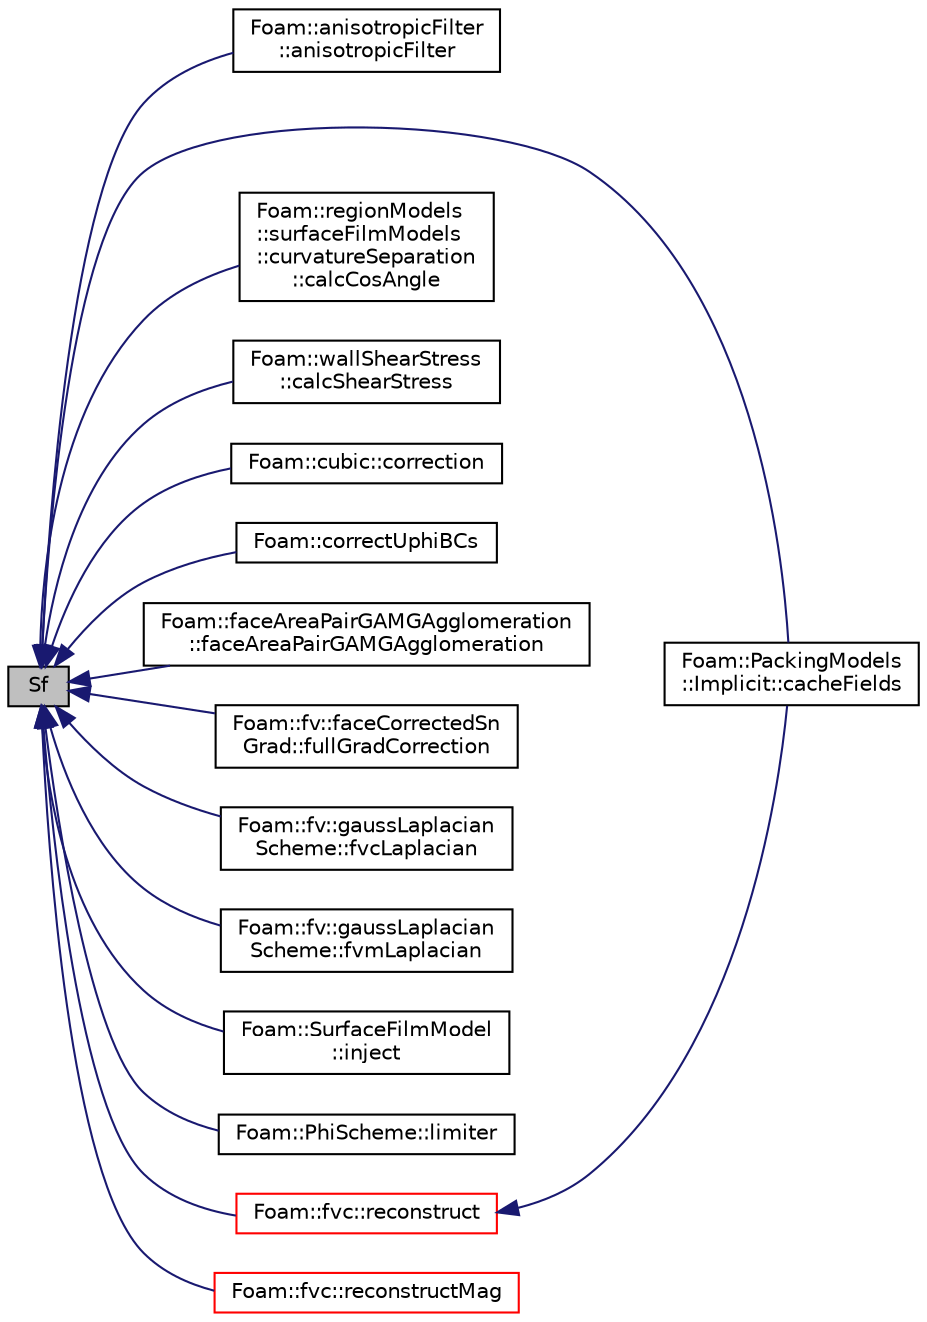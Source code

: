 digraph "Sf"
{
  bgcolor="transparent";
  edge [fontname="Helvetica",fontsize="10",labelfontname="Helvetica",labelfontsize="10"];
  node [fontname="Helvetica",fontsize="10",shape=record];
  rankdir="LR";
  Node1 [label="Sf",height=0.2,width=0.4,color="black", fillcolor="grey75", style="filled", fontcolor="black"];
  Node1 -> Node2 [dir="back",color="midnightblue",fontsize="10",style="solid",fontname="Helvetica"];
  Node2 [label="Foam::anisotropicFilter\l::anisotropicFilter",height=0.2,width=0.4,color="black",URL="$a00057.html#a1054a3bdd9be3f4b6109caf21ffcf3b9",tooltip="Construct from components. "];
  Node1 -> Node3 [dir="back",color="midnightblue",fontsize="10",style="solid",fontname="Helvetica"];
  Node3 [label="Foam::PackingModels\l::Implicit::cacheFields",height=0.2,width=0.4,color="black",URL="$a01031.html#a6005414ac27ae3e0b5a783ba216c1906",tooltip="Calculate the inter particles stresses. "];
  Node1 -> Node4 [dir="back",color="midnightblue",fontsize="10",style="solid",fontname="Helvetica"];
  Node4 [label="Foam::regionModels\l::surfaceFilmModels\l::curvatureSeparation\l::calcCosAngle",height=0.2,width=0.4,color="black",URL="$a00440.html#a1d6b5a28655335fe9dcdeafcf44d0056",tooltip="Calculate the cosine of the angle between gravity vector and. "];
  Node1 -> Node5 [dir="back",color="midnightblue",fontsize="10",style="solid",fontname="Helvetica"];
  Node5 [label="Foam::wallShearStress\l::calcShearStress",height=0.2,width=0.4,color="black",URL="$a02835.html#a8a6d77ce57a081d39fa4e76f5415edec",tooltip="Calculate the shear stress. "];
  Node1 -> Node6 [dir="back",color="midnightblue",fontsize="10",style="solid",fontname="Helvetica"];
  Node6 [label="Foam::cubic::correction",height=0.2,width=0.4,color="black",URL="$a00437.html#a575a424a2a3d61de0e8d6ad368b61be1",tooltip="Return the explicit correction to the face-interpolate. "];
  Node1 -> Node7 [dir="back",color="midnightblue",fontsize="10",style="solid",fontname="Helvetica"];
  Node7 [label="Foam::correctUphiBCs",height=0.2,width=0.4,color="black",URL="$a10675.html#a4908ea05b85fdeaef82622b27418b56b",tooltip="If the mesh is moving correct the velocity BCs on the moving walls to. "];
  Node1 -> Node8 [dir="back",color="midnightblue",fontsize="10",style="solid",fontname="Helvetica"];
  Node8 [label="Foam::faceAreaPairGAMGAgglomeration\l::faceAreaPairGAMGAgglomeration",height=0.2,width=0.4,color="black",URL="$a00711.html#a7906519c7c208b56f01aaf7addac8958",tooltip="Construct given mesh and controls. "];
  Node1 -> Node9 [dir="back",color="midnightblue",fontsize="10",style="solid",fontname="Helvetica"];
  Node9 [label="Foam::fv::faceCorrectedSn\lGrad::fullGradCorrection",height=0.2,width=0.4,color="black",URL="$a00717.html#a1d818a559677e63f3aa628f1787133ce",tooltip="Return the explicit correction to the faceCorrectedSnGrad. "];
  Node1 -> Node10 [dir="back",color="midnightblue",fontsize="10",style="solid",fontname="Helvetica"];
  Node10 [label="Foam::fv::gaussLaplacian\lScheme::fvcLaplacian",height=0.2,width=0.4,color="black",URL="$a00898.html#a6f8bc706e1f282a6f9ee75da96f6cdbe"];
  Node1 -> Node11 [dir="back",color="midnightblue",fontsize="10",style="solid",fontname="Helvetica"];
  Node11 [label="Foam::fv::gaussLaplacian\lScheme::fvmLaplacian",height=0.2,width=0.4,color="black",URL="$a00898.html#ac363258e34a38773cd5e029506a4b945"];
  Node1 -> Node12 [dir="back",color="midnightblue",fontsize="10",style="solid",fontname="Helvetica"];
  Node12 [label="Foam::SurfaceFilmModel\l::inject",height=0.2,width=0.4,color="black",URL="$a02467.html#ad56021712258ad92961ed1dcb0941870",tooltip="Inject parcels into the cloud. "];
  Node1 -> Node13 [dir="back",color="midnightblue",fontsize="10",style="solid",fontname="Helvetica"];
  Node13 [label="Foam::PhiScheme::limiter",height=0.2,width=0.4,color="black",URL="$a01838.html#aad9e018b93b59932a398c0826c5cef86",tooltip="Return the interpolation weighting factors. "];
  Node1 -> Node14 [dir="back",color="midnightblue",fontsize="10",style="solid",fontname="Helvetica"];
  Node14 [label="Foam::fvc::reconstruct",height=0.2,width=0.4,color="red",URL="$a10709.html#ad3f62a925e1c910123bc88b6572e4b78"];
  Node14 -> Node3 [dir="back",color="midnightblue",fontsize="10",style="solid",fontname="Helvetica"];
  Node1 -> Node15 [dir="back",color="midnightblue",fontsize="10",style="solid",fontname="Helvetica"];
  Node15 [label="Foam::fvc::reconstructMag",height=0.2,width=0.4,color="red",URL="$a10709.html#a29cdad91ee3fc2ac251ac2b4872557da"];
}
